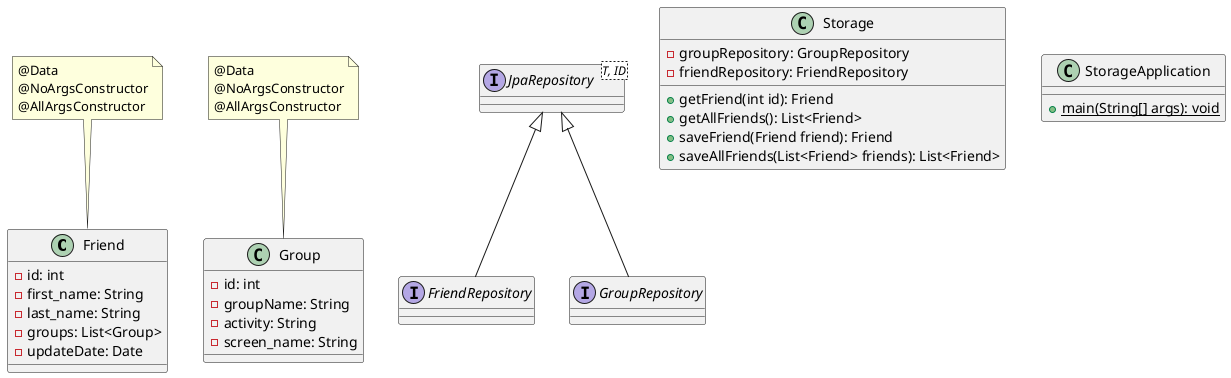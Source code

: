@startuml
class Friend{
    - id: int
    - first_name: String
    - last_name: String
    - groups: List<Group>
    - updateDate: Date
}
note top: @Data\n@NoArgsConstructor\n@AllArgsConstructor

class Group{
    - id: int
    - groupName: String
    - activity: String
    - screen_name: String
}
note top: @Data\n@NoArgsConstructor\n@AllArgsConstructor

interface FriendRepository{

}

interface GroupRepository{

}
interface JpaRepository<T, ID>{

}

class Storage{
    - groupRepository: GroupRepository
    - friendRepository: FriendRepository

    + getFriend(int id): Friend
    + getAllFriends(): List<Friend>
    + saveFriend(Friend friend): Friend
    + saveAllFriends(List<Friend> friends): List<Friend>
}

class StorageApplication{
    + {static}  main(String[] args): void
}

JpaRepository <|-- FriendRepository
JpaRepository <|-- GroupRepository

@enduml
